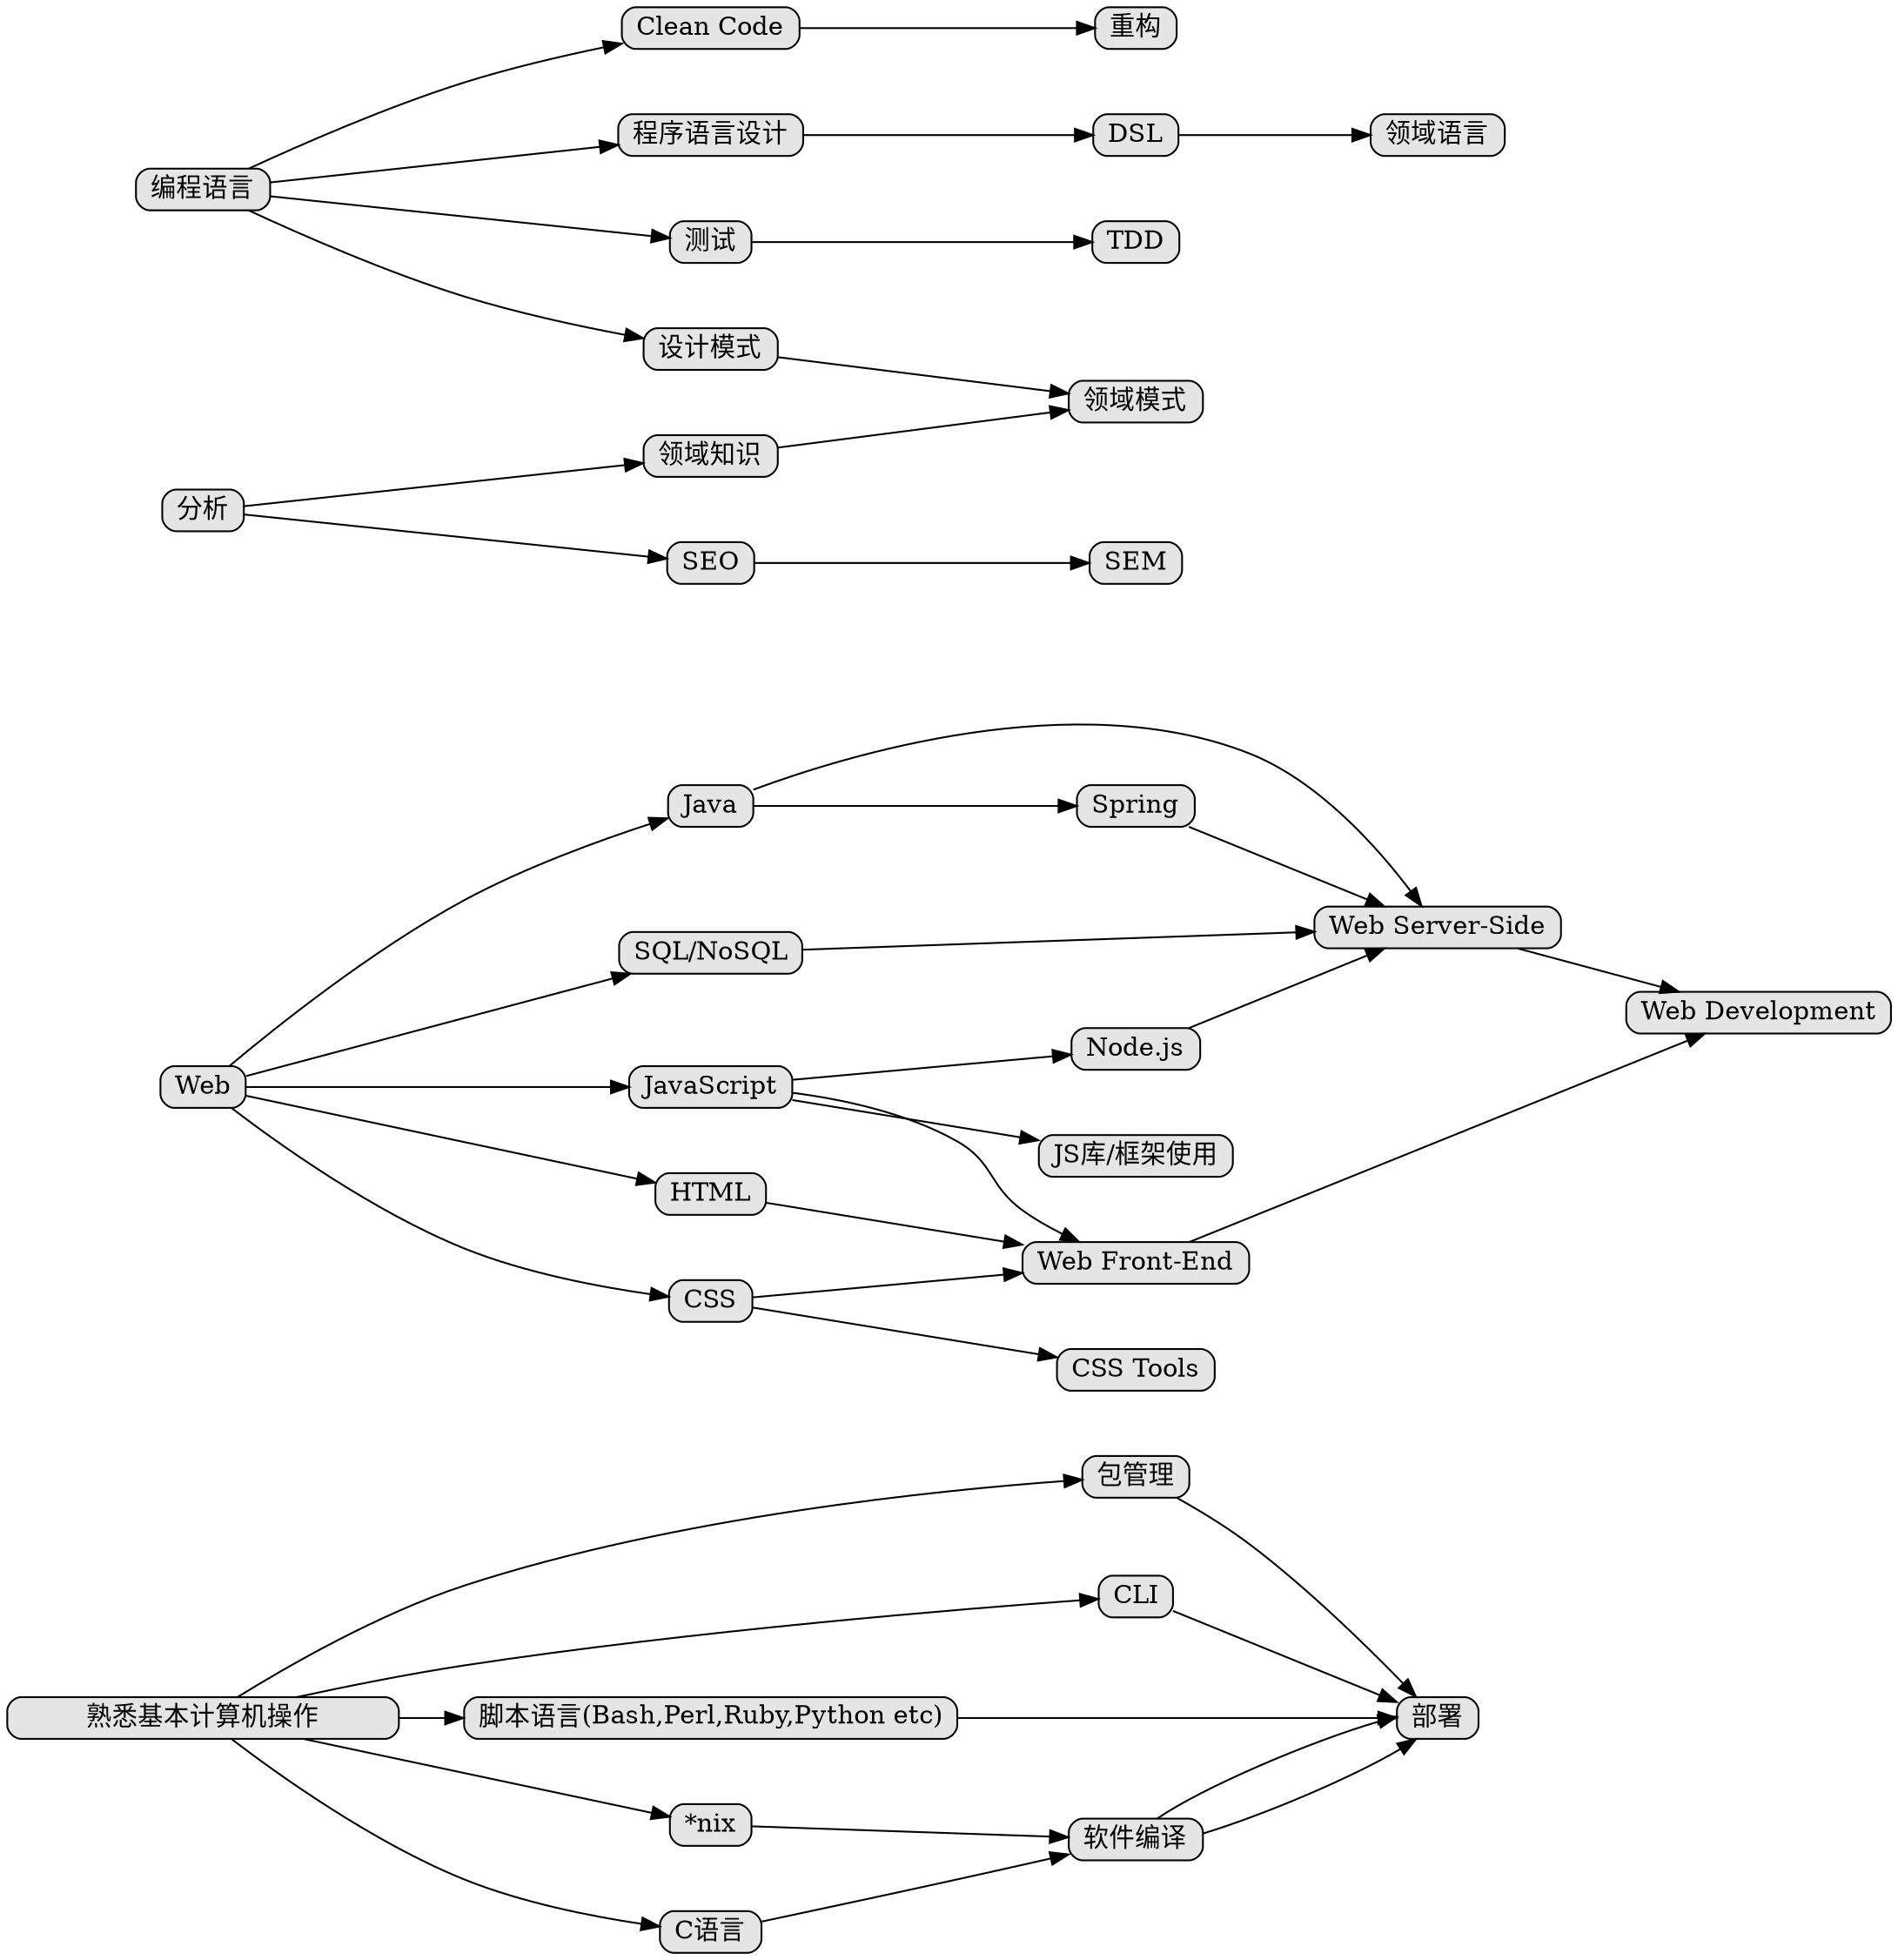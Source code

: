 digraph tree
{
    nodesep=0.5;
    charset="UTF-8";
    rankdir=LR;
    fixedsize=true;
    node [style="rounded,filled", width=0, height=0, shape=box, fillcolor="#E5E5E5", concentrate=true]

    computer [label="熟悉基本计算机操作" shape=box, width=3]

    Web -> "Java" -> "Web Server-Side"
    "Java" -> "Spring" -> "Web Server-Side"
    Web -> "JavaScript" -> "Web Front-End"
    Web -> "HTML" -> "Web Front-End"
    Web -> "CSS" -> "Web Front-End"
    "CSS" -> "CSS Tools"
    "JavaScript" -> "Node.js" -> "Web Server-Side"
    "JavaScript" -> "JS库/框架使用"
    Web -> "SQL/NoSQL" -> "Web Server-Side"
    "Web Server-Side" -> "Web Development"
    "Web Front-End" -> "Web Development"

    "编程语言" -> "设计模式" -> "领域模式"
    "编程语言" -> "测试"
    "测试" -> "TDD"
    "编程语言" -> "Clean Code"
    "Clean Code" -> "重构"
    "分析" -> "领域知识" -> "领域模式"
    "分析" -> "SEO" -> "SEM"
    "编程语言" -> "程序语言设计" -> "DSL" -> "领域语言"

    computer -> "包管理" -> "部署"
    computer -> "CLI" -> "部署"
    computer -> "脚本语言(Bash,Perl,Ruby,Python etc)" -> "部署"
    computer -> "*nix" -> "软件编译" -> "部署"
    computer -> "C语言" -> "软件编译" -> "部署"
}

